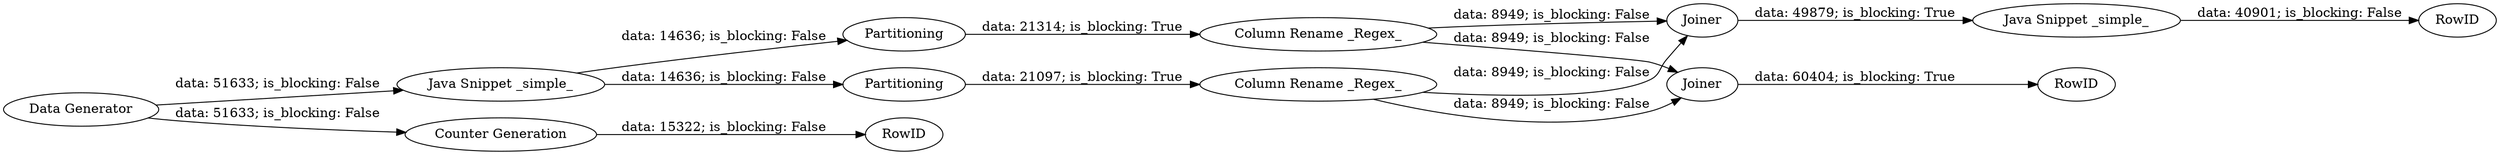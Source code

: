 digraph {
	"-2979829164381307728_8" [label=Joiner]
	"-2979829164381307728_13" [label=RowID]
	"-2979829164381307728_14" [label=RowID]
	"-2979829164381307728_16" [label=RowID]
	"-2979829164381307728_2" [label="Java Snippet _simple_"]
	"-2979829164381307728_5" [label=Joiner]
	"-2979829164381307728_1" [label="Data Generator"]
	"-2979829164381307728_3" [label=Partitioning]
	"-2979829164381307728_6" [label="Column Rename _Regex_"]
	"-2979829164381307728_4" [label=Partitioning]
	"-2979829164381307728_12" [label="Java Snippet _simple_"]
	"-2979829164381307728_15" [label="Counter Generation"]
	"-2979829164381307728_7" [label="Column Rename _Regex_"]
	"-2979829164381307728_5" -> "-2979829164381307728_14" [label="data: 60404; is_blocking: True"]
	"-2979829164381307728_7" -> "-2979829164381307728_8" [label="data: 8949; is_blocking: False"]
	"-2979829164381307728_3" -> "-2979829164381307728_7" [label="data: 21314; is_blocking: True"]
	"-2979829164381307728_2" -> "-2979829164381307728_3" [label="data: 14636; is_blocking: False"]
	"-2979829164381307728_6" -> "-2979829164381307728_8" [label="data: 8949; is_blocking: False"]
	"-2979829164381307728_1" -> "-2979829164381307728_2" [label="data: 51633; is_blocking: False"]
	"-2979829164381307728_8" -> "-2979829164381307728_12" [label="data: 49879; is_blocking: True"]
	"-2979829164381307728_6" -> "-2979829164381307728_5" [label="data: 8949; is_blocking: False"]
	"-2979829164381307728_7" -> "-2979829164381307728_5" [label="data: 8949; is_blocking: False"]
	"-2979829164381307728_4" -> "-2979829164381307728_6" [label="data: 21097; is_blocking: True"]
	"-2979829164381307728_2" -> "-2979829164381307728_4" [label="data: 14636; is_blocking: False"]
	"-2979829164381307728_12" -> "-2979829164381307728_13" [label="data: 40901; is_blocking: False"]
	"-2979829164381307728_15" -> "-2979829164381307728_16" [label="data: 15322; is_blocking: False"]
	"-2979829164381307728_1" -> "-2979829164381307728_15" [label="data: 51633; is_blocking: False"]
	rankdir=LR
}
